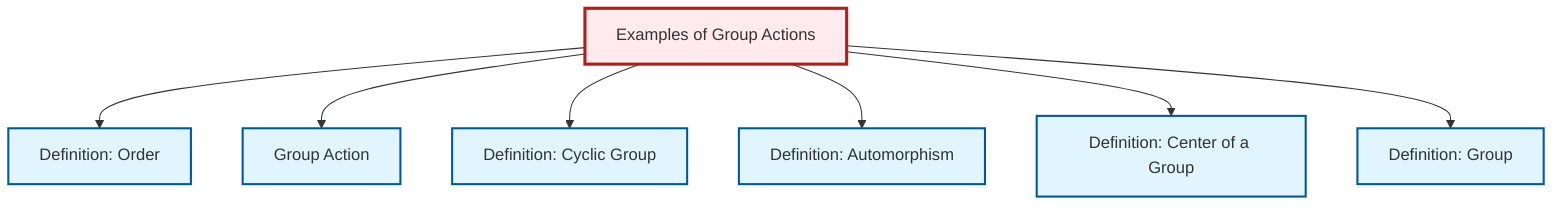 graph TD
    classDef definition fill:#e1f5fe,stroke:#01579b,stroke-width:2px
    classDef theorem fill:#f3e5f5,stroke:#4a148c,stroke-width:2px
    classDef axiom fill:#fff3e0,stroke:#e65100,stroke-width:2px
    classDef example fill:#e8f5e9,stroke:#1b5e20,stroke-width:2px
    classDef current fill:#ffebee,stroke:#b71c1c,stroke-width:3px
    def-group["Definition: Group"]:::definition
    def-cyclic-group["Definition: Cyclic Group"]:::definition
    def-automorphism["Definition: Automorphism"]:::definition
    def-order["Definition: Order"]:::definition
    ex-group-action-examples["Examples of Group Actions"]:::example
    def-group-action["Group Action"]:::definition
    def-center-of-group["Definition: Center of a Group"]:::definition
    ex-group-action-examples --> def-order
    ex-group-action-examples --> def-group-action
    ex-group-action-examples --> def-cyclic-group
    ex-group-action-examples --> def-automorphism
    ex-group-action-examples --> def-center-of-group
    ex-group-action-examples --> def-group
    class ex-group-action-examples current